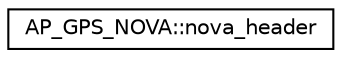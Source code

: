 digraph "Graphical Class Hierarchy"
{
 // INTERACTIVE_SVG=YES
  edge [fontname="Helvetica",fontsize="10",labelfontname="Helvetica",labelfontsize="10"];
  node [fontname="Helvetica",fontsize="10",shape=record];
  rankdir="LR";
  Node1 [label="AP_GPS_NOVA::nova_header",height=0.2,width=0.4,color="black", fillcolor="white", style="filled",URL="$structAP__GPS__NOVA_1_1nova__header.html"];
}
